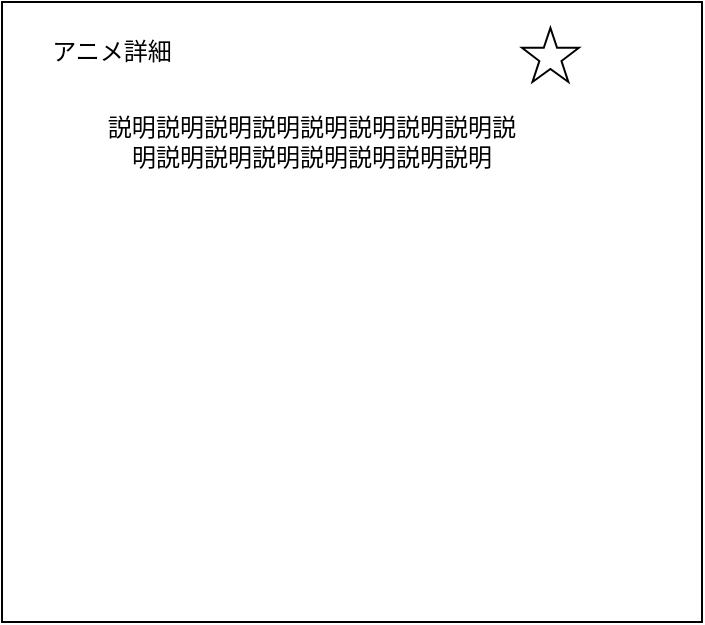 <mxfile>
    <diagram id="4egjesXoQzA03Yz_jH90" name="Page-1">
        <mxGraphModel dx="2304" dy="899" grid="1" gridSize="10" guides="1" tooltips="1" connect="1" arrows="1" fold="1" page="1" pageScale="1" pageWidth="850" pageHeight="1100" math="0" shadow="0">
            <root>
                <mxCell id="0"/>
                <mxCell id="1" parent="0"/>
                <mxCell id="2" value="" style="rounded=0;whiteSpace=wrap;html=1;" vertex="1" parent="1">
                    <mxGeometry x="-80" y="280" width="350" height="310" as="geometry"/>
                </mxCell>
                <mxCell id="3" value="アニメ詳細" style="text;html=1;align=center;verticalAlign=middle;whiteSpace=wrap;rounded=0;" vertex="1" parent="1">
                    <mxGeometry x="-70" y="290" width="90" height="30" as="geometry"/>
                </mxCell>
                <mxCell id="4" value="&lt;span style=&quot;color: rgb(0, 0, 0);&quot;&gt;説明&lt;/span&gt;&lt;span style=&quot;color: rgb(0, 0, 0);&quot;&gt;説明&lt;/span&gt;&lt;span style=&quot;color: rgb(0, 0, 0);&quot;&gt;説明&lt;/span&gt;&lt;span style=&quot;color: rgb(0, 0, 0);&quot;&gt;説明&lt;/span&gt;&lt;span style=&quot;color: rgb(0, 0, 0);&quot;&gt;説明&lt;/span&gt;&lt;span style=&quot;color: rgb(0, 0, 0);&quot;&gt;説明&lt;/span&gt;&lt;span style=&quot;color: rgb(0, 0, 0);&quot;&gt;説明&lt;/span&gt;&lt;span style=&quot;color: rgb(0, 0, 0);&quot;&gt;説明&lt;/span&gt;&lt;span style=&quot;color: rgb(0, 0, 0);&quot;&gt;説明&lt;/span&gt;&lt;span style=&quot;color: rgb(0, 0, 0);&quot;&gt;説明&lt;/span&gt;&lt;span style=&quot;color: rgb(0, 0, 0);&quot;&gt;説明&lt;/span&gt;&lt;span style=&quot;color: rgb(0, 0, 0);&quot;&gt;説明&lt;/span&gt;&lt;span style=&quot;color: rgb(0, 0, 0);&quot;&gt;説明&lt;/span&gt;&lt;span style=&quot;color: rgb(0, 0, 0);&quot;&gt;説明&lt;/span&gt;&lt;span style=&quot;color: rgb(0, 0, 0);&quot;&gt;説明&lt;/span&gt;&lt;span style=&quot;color: rgb(0, 0, 0);&quot;&gt;説明&lt;/span&gt;" style="text;html=1;align=center;verticalAlign=middle;whiteSpace=wrap;rounded=0;" vertex="1" parent="1">
                    <mxGeometry x="-30" y="340" width="210" height="20" as="geometry"/>
                </mxCell>
                <mxCell id="5" value="" style="verticalLabelPosition=bottom;verticalAlign=top;html=1;shape=mxgraph.basic.star" vertex="1" parent="1">
                    <mxGeometry x="180" y="293" width="28.42" height="27" as="geometry"/>
                </mxCell>
            </root>
        </mxGraphModel>
    </diagram>
</mxfile>